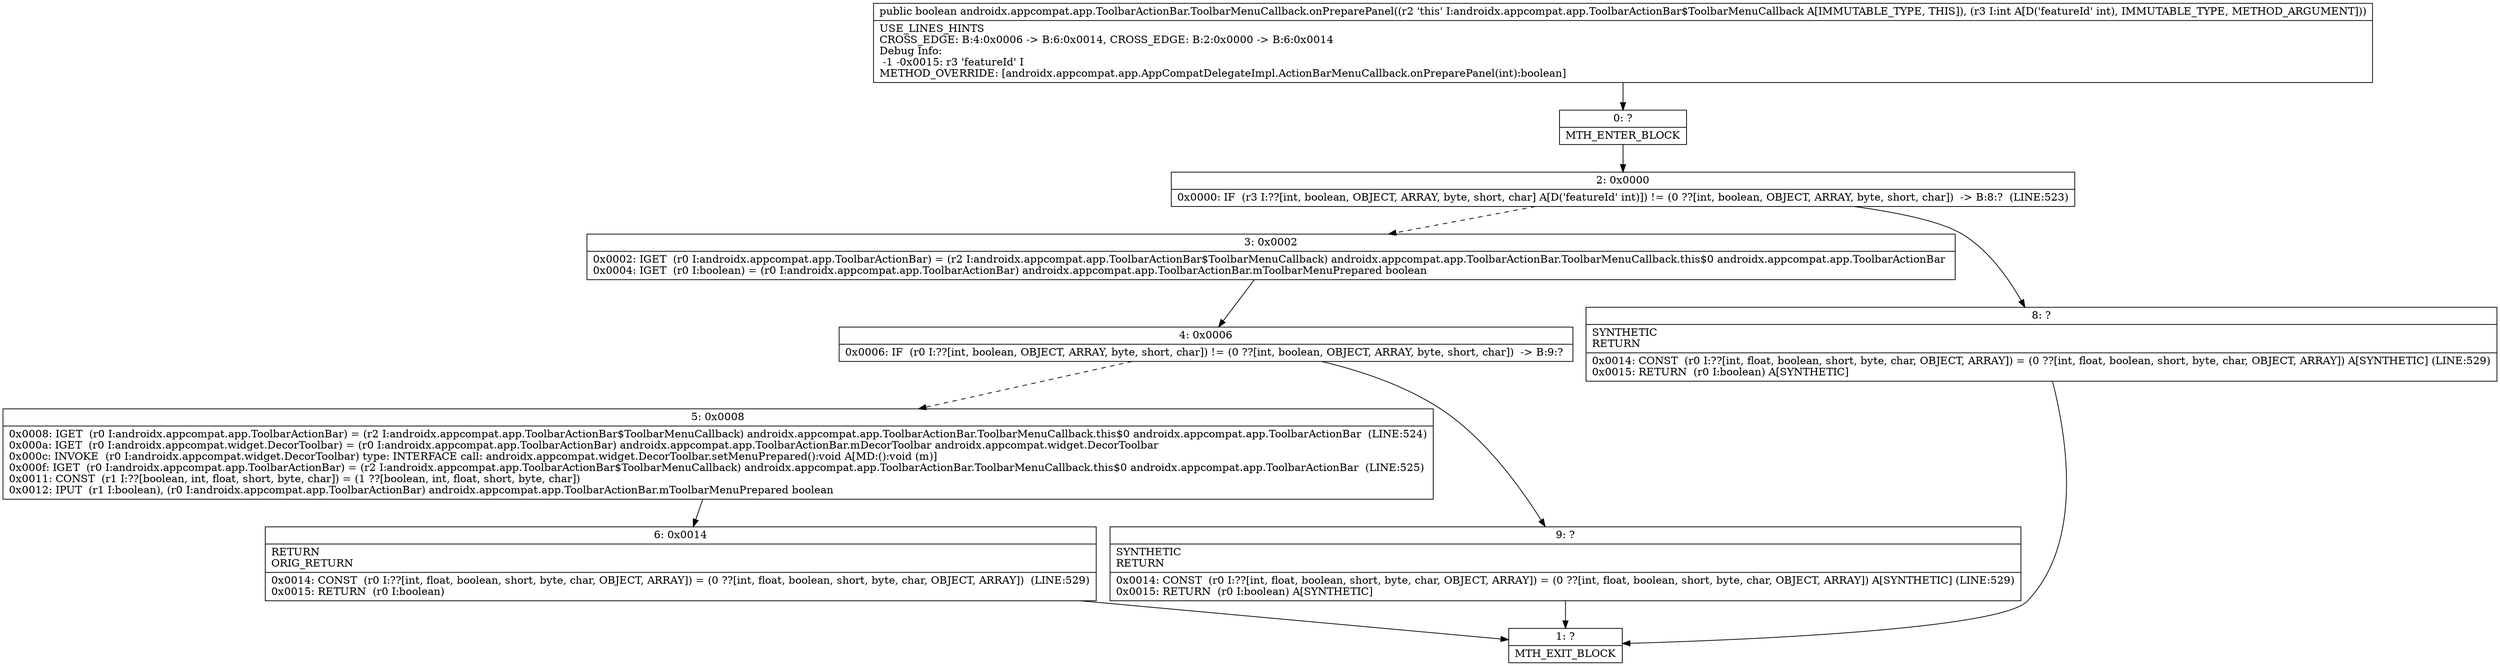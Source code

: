 digraph "CFG forandroidx.appcompat.app.ToolbarActionBar.ToolbarMenuCallback.onPreparePanel(I)Z" {
Node_0 [shape=record,label="{0\:\ ?|MTH_ENTER_BLOCK\l}"];
Node_2 [shape=record,label="{2\:\ 0x0000|0x0000: IF  (r3 I:??[int, boolean, OBJECT, ARRAY, byte, short, char] A[D('featureId' int)]) != (0 ??[int, boolean, OBJECT, ARRAY, byte, short, char])  \-\> B:8:?  (LINE:523)\l}"];
Node_3 [shape=record,label="{3\:\ 0x0002|0x0002: IGET  (r0 I:androidx.appcompat.app.ToolbarActionBar) = (r2 I:androidx.appcompat.app.ToolbarActionBar$ToolbarMenuCallback) androidx.appcompat.app.ToolbarActionBar.ToolbarMenuCallback.this$0 androidx.appcompat.app.ToolbarActionBar \l0x0004: IGET  (r0 I:boolean) = (r0 I:androidx.appcompat.app.ToolbarActionBar) androidx.appcompat.app.ToolbarActionBar.mToolbarMenuPrepared boolean \l}"];
Node_4 [shape=record,label="{4\:\ 0x0006|0x0006: IF  (r0 I:??[int, boolean, OBJECT, ARRAY, byte, short, char]) != (0 ??[int, boolean, OBJECT, ARRAY, byte, short, char])  \-\> B:9:? \l}"];
Node_5 [shape=record,label="{5\:\ 0x0008|0x0008: IGET  (r0 I:androidx.appcompat.app.ToolbarActionBar) = (r2 I:androidx.appcompat.app.ToolbarActionBar$ToolbarMenuCallback) androidx.appcompat.app.ToolbarActionBar.ToolbarMenuCallback.this$0 androidx.appcompat.app.ToolbarActionBar  (LINE:524)\l0x000a: IGET  (r0 I:androidx.appcompat.widget.DecorToolbar) = (r0 I:androidx.appcompat.app.ToolbarActionBar) androidx.appcompat.app.ToolbarActionBar.mDecorToolbar androidx.appcompat.widget.DecorToolbar \l0x000c: INVOKE  (r0 I:androidx.appcompat.widget.DecorToolbar) type: INTERFACE call: androidx.appcompat.widget.DecorToolbar.setMenuPrepared():void A[MD:():void (m)]\l0x000f: IGET  (r0 I:androidx.appcompat.app.ToolbarActionBar) = (r2 I:androidx.appcompat.app.ToolbarActionBar$ToolbarMenuCallback) androidx.appcompat.app.ToolbarActionBar.ToolbarMenuCallback.this$0 androidx.appcompat.app.ToolbarActionBar  (LINE:525)\l0x0011: CONST  (r1 I:??[boolean, int, float, short, byte, char]) = (1 ??[boolean, int, float, short, byte, char]) \l0x0012: IPUT  (r1 I:boolean), (r0 I:androidx.appcompat.app.ToolbarActionBar) androidx.appcompat.app.ToolbarActionBar.mToolbarMenuPrepared boolean \l}"];
Node_6 [shape=record,label="{6\:\ 0x0014|RETURN\lORIG_RETURN\l|0x0014: CONST  (r0 I:??[int, float, boolean, short, byte, char, OBJECT, ARRAY]) = (0 ??[int, float, boolean, short, byte, char, OBJECT, ARRAY])  (LINE:529)\l0x0015: RETURN  (r0 I:boolean) \l}"];
Node_1 [shape=record,label="{1\:\ ?|MTH_EXIT_BLOCK\l}"];
Node_9 [shape=record,label="{9\:\ ?|SYNTHETIC\lRETURN\l|0x0014: CONST  (r0 I:??[int, float, boolean, short, byte, char, OBJECT, ARRAY]) = (0 ??[int, float, boolean, short, byte, char, OBJECT, ARRAY]) A[SYNTHETIC] (LINE:529)\l0x0015: RETURN  (r0 I:boolean) A[SYNTHETIC]\l}"];
Node_8 [shape=record,label="{8\:\ ?|SYNTHETIC\lRETURN\l|0x0014: CONST  (r0 I:??[int, float, boolean, short, byte, char, OBJECT, ARRAY]) = (0 ??[int, float, boolean, short, byte, char, OBJECT, ARRAY]) A[SYNTHETIC] (LINE:529)\l0x0015: RETURN  (r0 I:boolean) A[SYNTHETIC]\l}"];
MethodNode[shape=record,label="{public boolean androidx.appcompat.app.ToolbarActionBar.ToolbarMenuCallback.onPreparePanel((r2 'this' I:androidx.appcompat.app.ToolbarActionBar$ToolbarMenuCallback A[IMMUTABLE_TYPE, THIS]), (r3 I:int A[D('featureId' int), IMMUTABLE_TYPE, METHOD_ARGUMENT]))  | USE_LINES_HINTS\lCROSS_EDGE: B:4:0x0006 \-\> B:6:0x0014, CROSS_EDGE: B:2:0x0000 \-\> B:6:0x0014\lDebug Info:\l  \-1 \-0x0015: r3 'featureId' I\lMETHOD_OVERRIDE: [androidx.appcompat.app.AppCompatDelegateImpl.ActionBarMenuCallback.onPreparePanel(int):boolean]\l}"];
MethodNode -> Node_0;Node_0 -> Node_2;
Node_2 -> Node_3[style=dashed];
Node_2 -> Node_8;
Node_3 -> Node_4;
Node_4 -> Node_5[style=dashed];
Node_4 -> Node_9;
Node_5 -> Node_6;
Node_6 -> Node_1;
Node_9 -> Node_1;
Node_8 -> Node_1;
}


